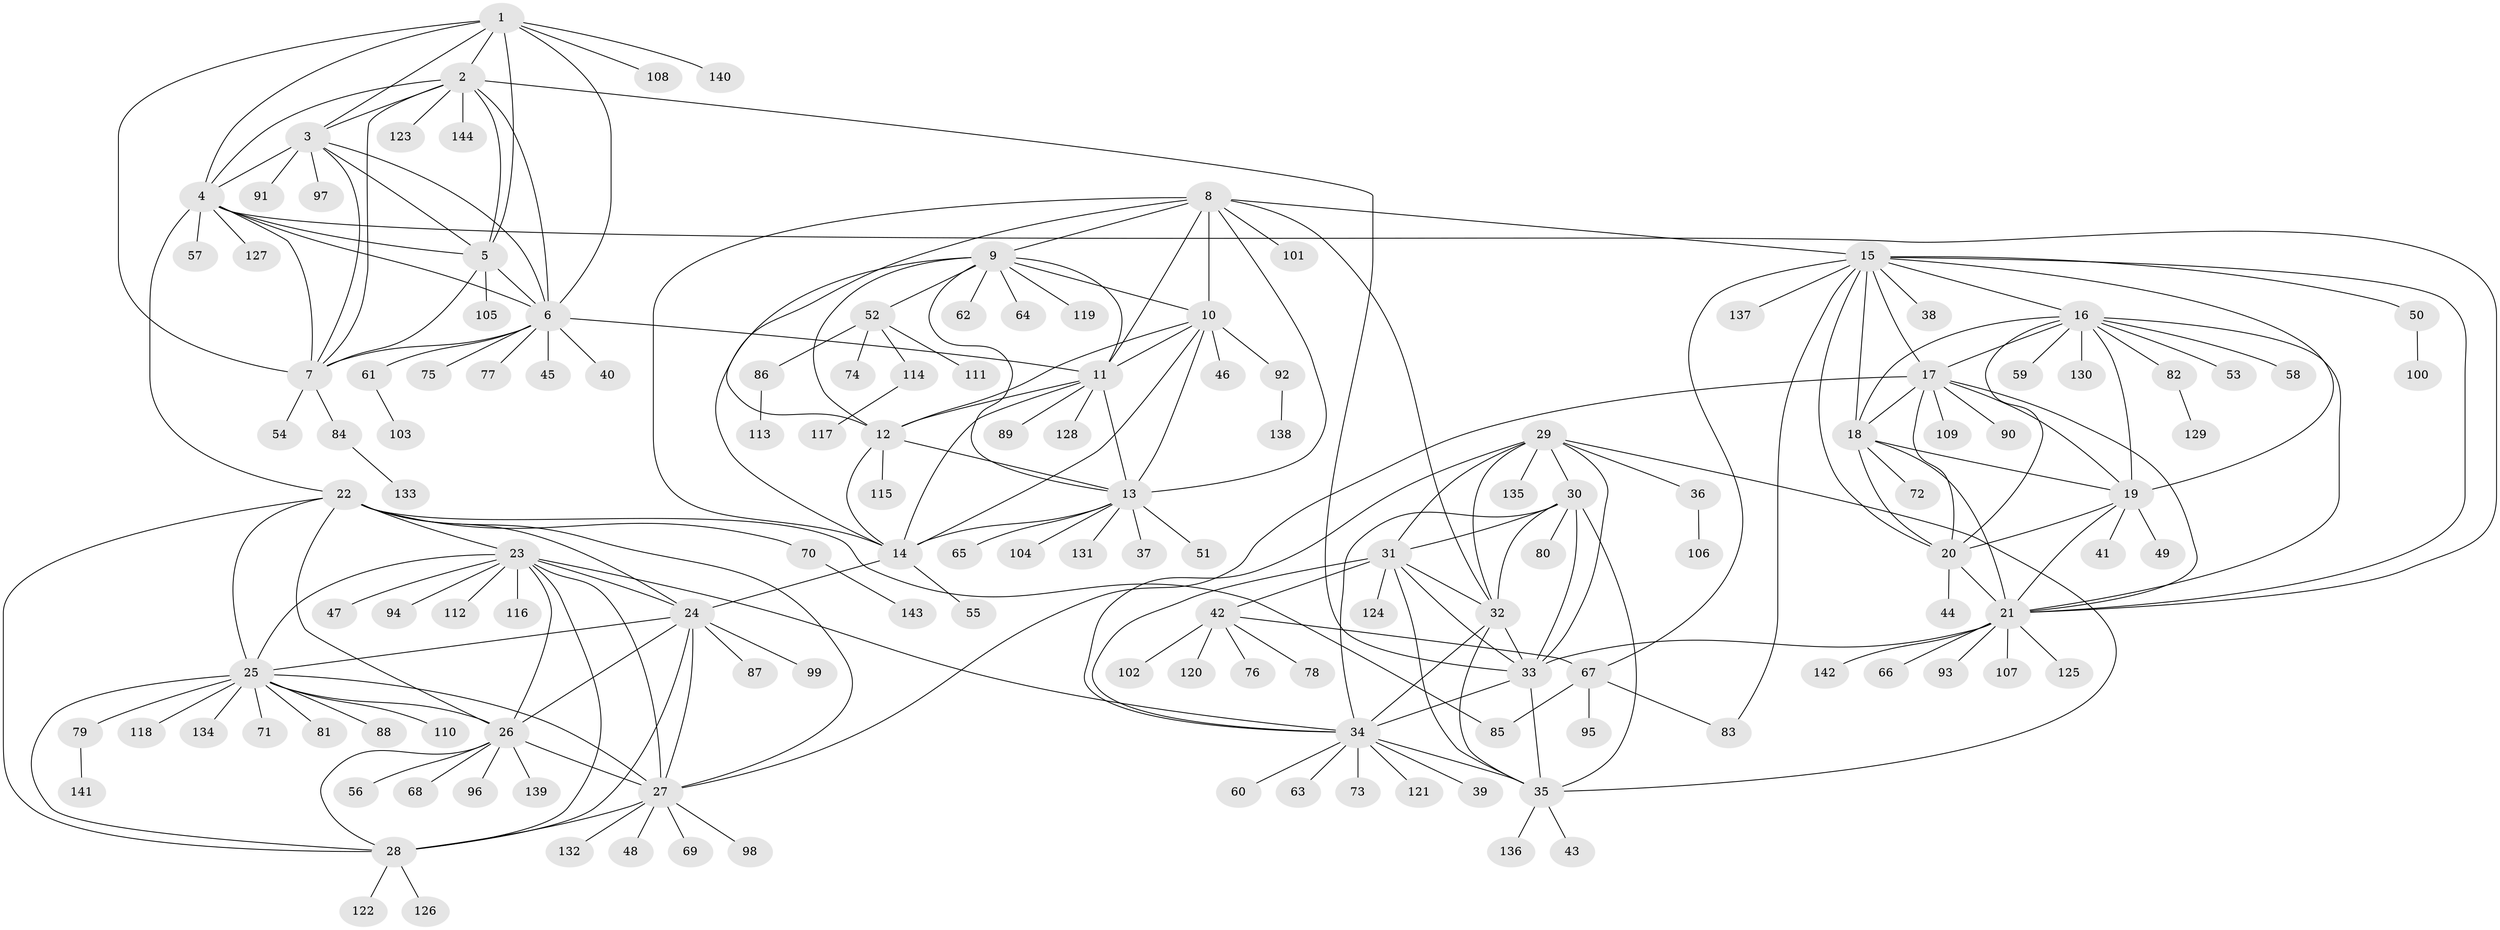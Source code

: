 // coarse degree distribution, {8: 0.03508771929824561, 4: 0.017543859649122806, 3: 0.03508771929824561, 9: 0.03508771929824561, 1: 0.8070175438596491, 10: 0.03508771929824561, 5: 0.017543859649122806, 13: 0.017543859649122806}
// Generated by graph-tools (version 1.1) at 2025/58/03/04/25 21:58:32]
// undirected, 144 vertices, 227 edges
graph export_dot {
graph [start="1"]
  node [color=gray90,style=filled];
  1;
  2;
  3;
  4;
  5;
  6;
  7;
  8;
  9;
  10;
  11;
  12;
  13;
  14;
  15;
  16;
  17;
  18;
  19;
  20;
  21;
  22;
  23;
  24;
  25;
  26;
  27;
  28;
  29;
  30;
  31;
  32;
  33;
  34;
  35;
  36;
  37;
  38;
  39;
  40;
  41;
  42;
  43;
  44;
  45;
  46;
  47;
  48;
  49;
  50;
  51;
  52;
  53;
  54;
  55;
  56;
  57;
  58;
  59;
  60;
  61;
  62;
  63;
  64;
  65;
  66;
  67;
  68;
  69;
  70;
  71;
  72;
  73;
  74;
  75;
  76;
  77;
  78;
  79;
  80;
  81;
  82;
  83;
  84;
  85;
  86;
  87;
  88;
  89;
  90;
  91;
  92;
  93;
  94;
  95;
  96;
  97;
  98;
  99;
  100;
  101;
  102;
  103;
  104;
  105;
  106;
  107;
  108;
  109;
  110;
  111;
  112;
  113;
  114;
  115;
  116;
  117;
  118;
  119;
  120;
  121;
  122;
  123;
  124;
  125;
  126;
  127;
  128;
  129;
  130;
  131;
  132;
  133;
  134;
  135;
  136;
  137;
  138;
  139;
  140;
  141;
  142;
  143;
  144;
  1 -- 2;
  1 -- 3;
  1 -- 4;
  1 -- 5;
  1 -- 6;
  1 -- 7;
  1 -- 108;
  1 -- 140;
  2 -- 3;
  2 -- 4;
  2 -- 5;
  2 -- 6;
  2 -- 7;
  2 -- 33;
  2 -- 123;
  2 -- 144;
  3 -- 4;
  3 -- 5;
  3 -- 6;
  3 -- 7;
  3 -- 91;
  3 -- 97;
  4 -- 5;
  4 -- 6;
  4 -- 7;
  4 -- 21;
  4 -- 22;
  4 -- 57;
  4 -- 127;
  5 -- 6;
  5 -- 7;
  5 -- 105;
  6 -- 7;
  6 -- 11;
  6 -- 40;
  6 -- 45;
  6 -- 61;
  6 -- 75;
  6 -- 77;
  7 -- 54;
  7 -- 84;
  8 -- 9;
  8 -- 10;
  8 -- 11;
  8 -- 12;
  8 -- 13;
  8 -- 14;
  8 -- 15;
  8 -- 32;
  8 -- 101;
  9 -- 10;
  9 -- 11;
  9 -- 12;
  9 -- 13;
  9 -- 14;
  9 -- 52;
  9 -- 62;
  9 -- 64;
  9 -- 119;
  10 -- 11;
  10 -- 12;
  10 -- 13;
  10 -- 14;
  10 -- 46;
  10 -- 92;
  11 -- 12;
  11 -- 13;
  11 -- 14;
  11 -- 89;
  11 -- 128;
  12 -- 13;
  12 -- 14;
  12 -- 115;
  13 -- 14;
  13 -- 37;
  13 -- 51;
  13 -- 65;
  13 -- 104;
  13 -- 131;
  14 -- 24;
  14 -- 55;
  15 -- 16;
  15 -- 17;
  15 -- 18;
  15 -- 19;
  15 -- 20;
  15 -- 21;
  15 -- 38;
  15 -- 50;
  15 -- 67;
  15 -- 83;
  15 -- 137;
  16 -- 17;
  16 -- 18;
  16 -- 19;
  16 -- 20;
  16 -- 21;
  16 -- 53;
  16 -- 58;
  16 -- 59;
  16 -- 82;
  16 -- 130;
  17 -- 18;
  17 -- 19;
  17 -- 20;
  17 -- 21;
  17 -- 27;
  17 -- 90;
  17 -- 109;
  18 -- 19;
  18 -- 20;
  18 -- 21;
  18 -- 72;
  19 -- 20;
  19 -- 21;
  19 -- 41;
  19 -- 49;
  20 -- 21;
  20 -- 44;
  21 -- 33;
  21 -- 66;
  21 -- 93;
  21 -- 107;
  21 -- 125;
  21 -- 142;
  22 -- 23;
  22 -- 24;
  22 -- 25;
  22 -- 26;
  22 -- 27;
  22 -- 28;
  22 -- 70;
  22 -- 85;
  23 -- 24;
  23 -- 25;
  23 -- 26;
  23 -- 27;
  23 -- 28;
  23 -- 34;
  23 -- 47;
  23 -- 94;
  23 -- 112;
  23 -- 116;
  24 -- 25;
  24 -- 26;
  24 -- 27;
  24 -- 28;
  24 -- 87;
  24 -- 99;
  25 -- 26;
  25 -- 27;
  25 -- 28;
  25 -- 71;
  25 -- 79;
  25 -- 81;
  25 -- 88;
  25 -- 110;
  25 -- 118;
  25 -- 134;
  26 -- 27;
  26 -- 28;
  26 -- 56;
  26 -- 68;
  26 -- 96;
  26 -- 139;
  27 -- 28;
  27 -- 48;
  27 -- 69;
  27 -- 98;
  27 -- 132;
  28 -- 122;
  28 -- 126;
  29 -- 30;
  29 -- 31;
  29 -- 32;
  29 -- 33;
  29 -- 34;
  29 -- 35;
  29 -- 36;
  29 -- 135;
  30 -- 31;
  30 -- 32;
  30 -- 33;
  30 -- 34;
  30 -- 35;
  30 -- 80;
  31 -- 32;
  31 -- 33;
  31 -- 34;
  31 -- 35;
  31 -- 42;
  31 -- 124;
  32 -- 33;
  32 -- 34;
  32 -- 35;
  33 -- 34;
  33 -- 35;
  34 -- 35;
  34 -- 39;
  34 -- 60;
  34 -- 63;
  34 -- 73;
  34 -- 121;
  35 -- 43;
  35 -- 136;
  36 -- 106;
  42 -- 67;
  42 -- 76;
  42 -- 78;
  42 -- 102;
  42 -- 120;
  50 -- 100;
  52 -- 74;
  52 -- 86;
  52 -- 111;
  52 -- 114;
  61 -- 103;
  67 -- 83;
  67 -- 85;
  67 -- 95;
  70 -- 143;
  79 -- 141;
  82 -- 129;
  84 -- 133;
  86 -- 113;
  92 -- 138;
  114 -- 117;
}
